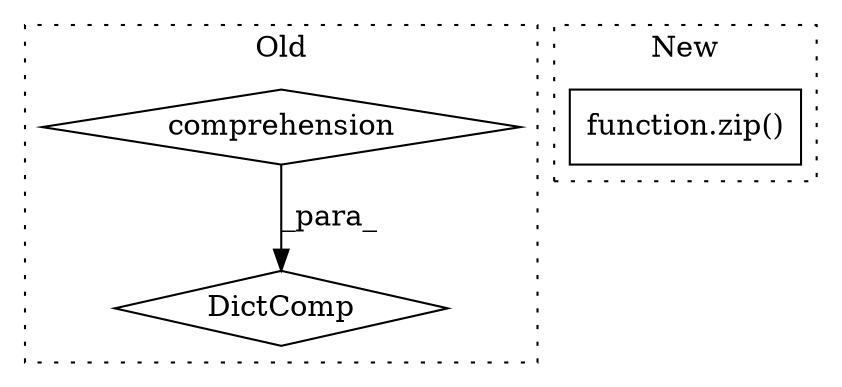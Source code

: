 digraph G {
subgraph cluster0 {
1 [label="DictComp" a="84" s="14784" l="114" shape="diamond"];
3 [label="comprehension" a="45" s="14851" l="3" shape="diamond"];
label = "Old";
style="dotted";
}
subgraph cluster1 {
2 [label="function.zip()" a="75" s="15449,15509" l="4,1" shape="box"];
label = "New";
style="dotted";
}
3 -> 1 [label="_para_"];
}